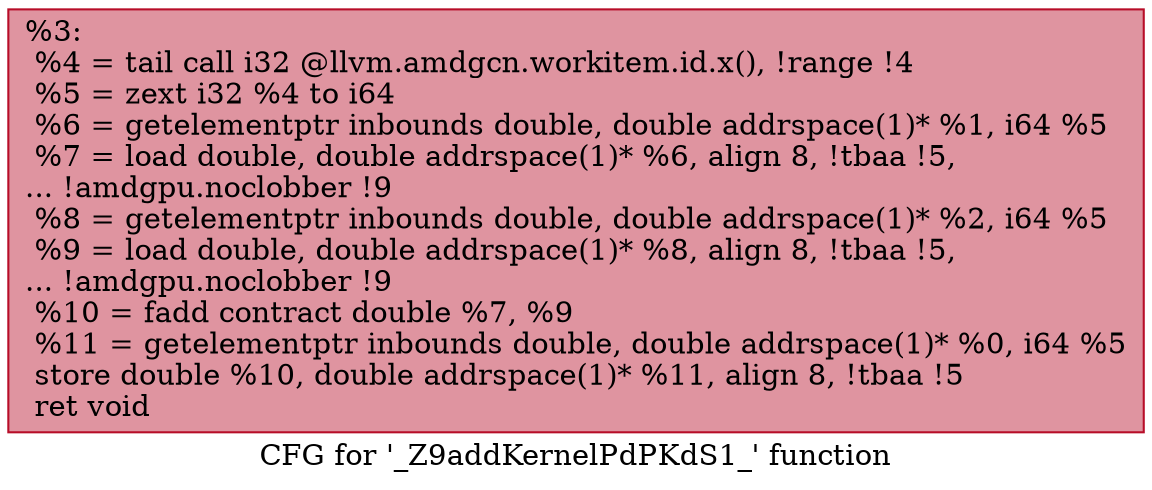 digraph "CFG for '_Z9addKernelPdPKdS1_' function" {
	label="CFG for '_Z9addKernelPdPKdS1_' function";

	Node0x495bd30 [shape=record,color="#b70d28ff", style=filled, fillcolor="#b70d2870",label="{%3:\l  %4 = tail call i32 @llvm.amdgcn.workitem.id.x(), !range !4\l  %5 = zext i32 %4 to i64\l  %6 = getelementptr inbounds double, double addrspace(1)* %1, i64 %5\l  %7 = load double, double addrspace(1)* %6, align 8, !tbaa !5,\l... !amdgpu.noclobber !9\l  %8 = getelementptr inbounds double, double addrspace(1)* %2, i64 %5\l  %9 = load double, double addrspace(1)* %8, align 8, !tbaa !5,\l... !amdgpu.noclobber !9\l  %10 = fadd contract double %7, %9\l  %11 = getelementptr inbounds double, double addrspace(1)* %0, i64 %5\l  store double %10, double addrspace(1)* %11, align 8, !tbaa !5\l  ret void\l}"];
}
